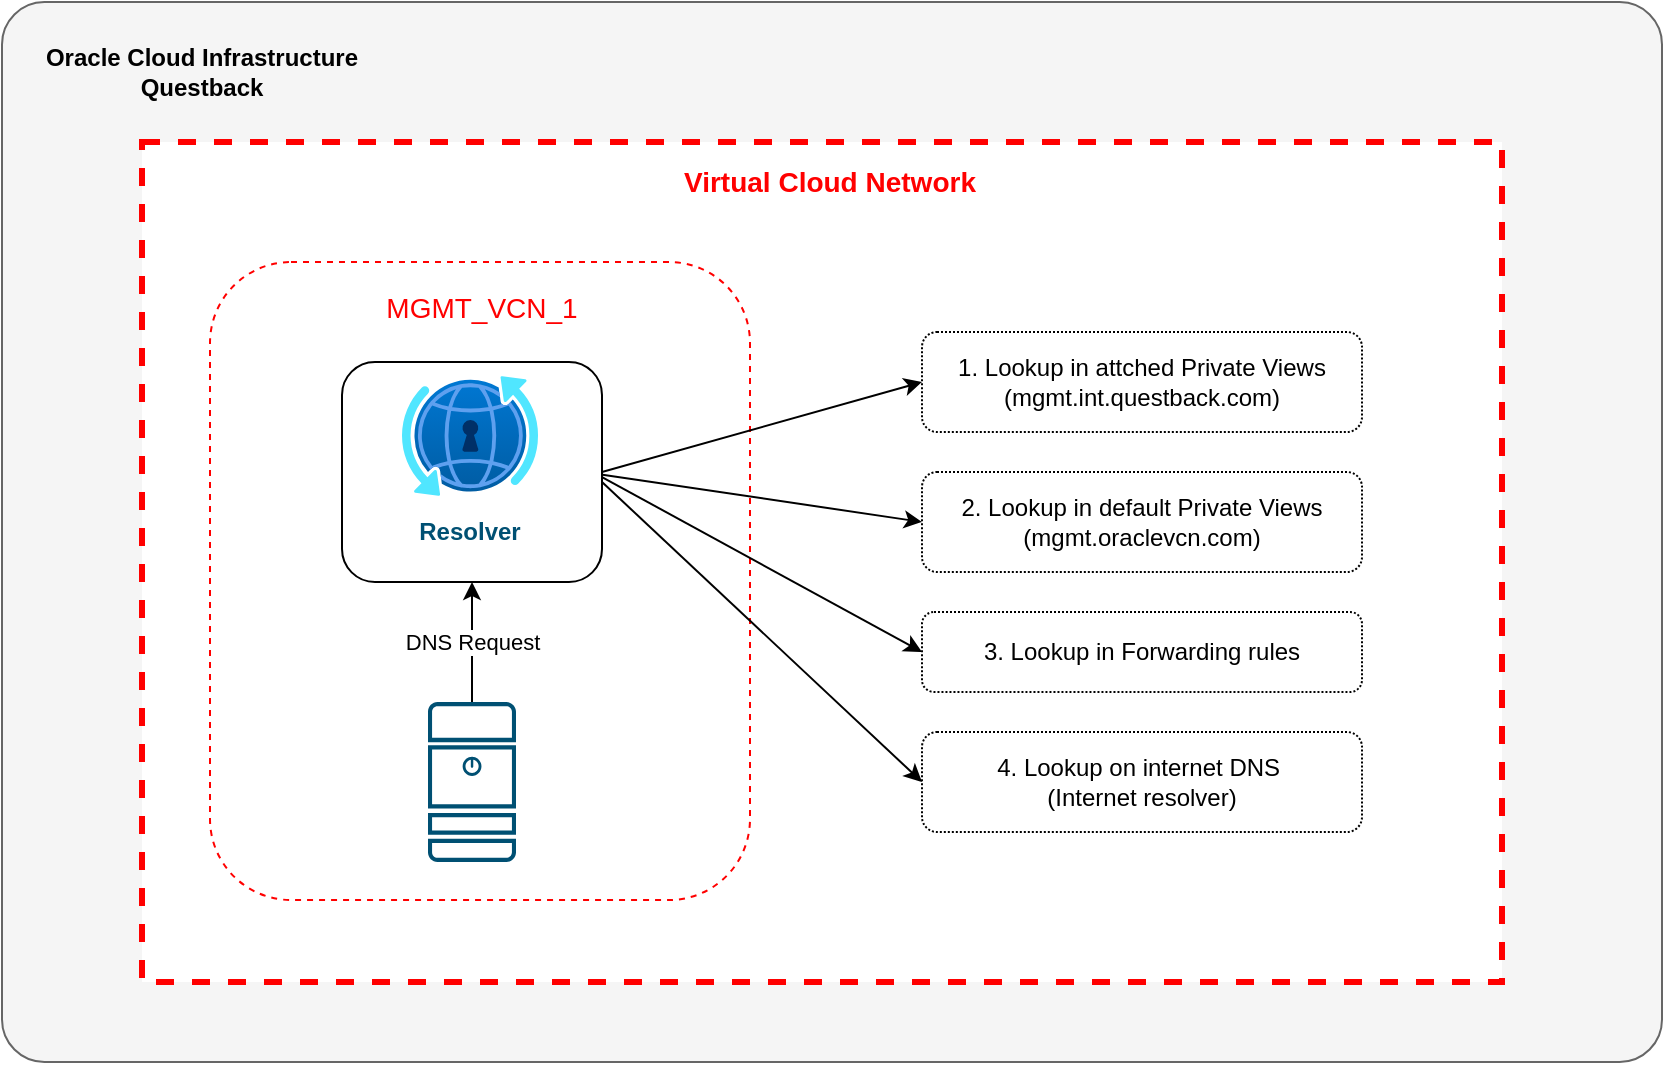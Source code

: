 <mxfile version="24.6.3" type="device">
  <diagram name="Page-1" id="nkSumR8FTilBan4ZvTwS">
    <mxGraphModel dx="1434" dy="738" grid="1" gridSize="10" guides="1" tooltips="1" connect="1" arrows="1" fold="1" page="1" pageScale="1" pageWidth="850" pageHeight="1100" math="0" shadow="0">
      <root>
        <mxCell id="0" />
        <mxCell id="1" parent="0" />
        <mxCell id="-_QbGWkIxE4l9ZyzSTJ--2" value="" style="rounded=1;whiteSpace=wrap;html=1;arcSize=4;fillColor=#f5f5f5;fontColor=#333333;strokeColor=#666666;" vertex="1" parent="1">
          <mxGeometry x="10" y="50" width="830" height="530" as="geometry" />
        </mxCell>
        <mxCell id="-_QbGWkIxE4l9ZyzSTJ--3" value="" style="rounded=0;whiteSpace=wrap;html=1;dashed=1;strokeWidth=3;strokeColor=#FF0000;fontStyle=1" vertex="1" parent="1">
          <mxGeometry x="80" y="120" width="680" height="420" as="geometry" />
        </mxCell>
        <mxCell id="-_QbGWkIxE4l9ZyzSTJ--4" value="" style="rounded=1;whiteSpace=wrap;html=1;dashed=1;strokeColor=#FF0000;fillColor=none;" vertex="1" parent="1">
          <mxGeometry x="114" y="180" width="270" height="319" as="geometry" />
        </mxCell>
        <mxCell id="-_QbGWkIxE4l9ZyzSTJ--5" value="Oracle Cloud Infrastructure Questback" style="text;html=1;align=center;verticalAlign=middle;whiteSpace=wrap;rounded=0;fontStyle=1" vertex="1" parent="1">
          <mxGeometry x="20" y="70" width="180" height="30" as="geometry" />
        </mxCell>
        <mxCell id="-_QbGWkIxE4l9ZyzSTJ--6" value="Virtual Cloud Network" style="text;html=1;align=center;verticalAlign=middle;whiteSpace=wrap;rounded=0;fontStyle=1;fontColor=#FF0000;fontSize=14;" vertex="1" parent="1">
          <mxGeometry x="349" y="125" width="150" height="30" as="geometry" />
        </mxCell>
        <mxCell id="-_QbGWkIxE4l9ZyzSTJ--7" value="" style="rounded=1;whiteSpace=wrap;html=1;" vertex="1" parent="1">
          <mxGeometry x="180" y="230" width="130" height="110" as="geometry" />
        </mxCell>
        <mxCell id="-_QbGWkIxE4l9ZyzSTJ--8" value="" style="image;aspect=fixed;html=1;points=[];align=center;fontSize=12;image=img/lib/azure2/networking/DNS_Private_Resolver.svg;" vertex="1" parent="1">
          <mxGeometry x="210" y="237" width="68" height="60" as="geometry" />
        </mxCell>
        <mxCell id="-_QbGWkIxE4l9ZyzSTJ--11" value="Resolver" style="text;html=1;align=center;verticalAlign=middle;whiteSpace=wrap;rounded=0;fontColor=#005073;fontStyle=1" vertex="1" parent="1">
          <mxGeometry x="179" y="300" width="130" height="30" as="geometry" />
        </mxCell>
        <mxCell id="-_QbGWkIxE4l9ZyzSTJ--13" value="MGMT_VCN_1&lt;div&gt;&lt;br/&gt;&lt;/div&gt;" style="text;html=1;align=center;verticalAlign=middle;whiteSpace=wrap;rounded=0;fontStyle=0;fontColor=#FF0000;fontSize=14;" vertex="1" parent="1">
          <mxGeometry x="175" y="196" width="150" height="30" as="geometry" />
        </mxCell>
        <mxCell id="-_QbGWkIxE4l9ZyzSTJ--35" value="DNS Request" style="edgeStyle=orthogonalEdgeStyle;rounded=0;orthogonalLoop=1;jettySize=auto;html=1;entryX=0.5;entryY=1;entryDx=0;entryDy=0;" edge="1" parent="1" source="-_QbGWkIxE4l9ZyzSTJ--14" target="-_QbGWkIxE4l9ZyzSTJ--7">
          <mxGeometry relative="1" as="geometry" />
        </mxCell>
        <mxCell id="-_QbGWkIxE4l9ZyzSTJ--14" value="" style="sketch=0;points=[[0.015,0.015,0],[0.985,0.015,0],[0.985,0.985,0],[0.015,0.985,0],[0.25,0,0],[0.5,0,0],[0.75,0,0],[1,0.25,0],[1,0.5,0],[1,0.75,0],[0.75,1,0],[0.5,1,0],[0.25,1,0],[0,0.75,0],[0,0.5,0],[0,0.25,0]];verticalLabelPosition=bottom;html=1;verticalAlign=top;aspect=fixed;align=center;pointerEvents=1;shape=mxgraph.cisco19.server;fillColor=#005073;strokeColor=none;" vertex="1" parent="1">
          <mxGeometry x="223" y="400" width="44" height="80" as="geometry" />
        </mxCell>
        <mxCell id="-_QbGWkIxE4l9ZyzSTJ--36" value="1. Lookup in attched Private Views&lt;br&gt;(mgmt.int.questback.com)" style="rounded=1;whiteSpace=wrap;html=1;dashed=1;dashPattern=1 1;" vertex="1" parent="1">
          <mxGeometry x="470" y="215" width="220" height="50" as="geometry" />
        </mxCell>
        <mxCell id="-_QbGWkIxE4l9ZyzSTJ--38" value="2. Lookup in default Private Views&lt;br&gt;(mgmt.oraclevcn.com)" style="rounded=1;whiteSpace=wrap;html=1;dashed=1;dashPattern=1 1;" vertex="1" parent="1">
          <mxGeometry x="470" y="285" width="220" height="50" as="geometry" />
        </mxCell>
        <mxCell id="-_QbGWkIxE4l9ZyzSTJ--39" value="3. Lookup in Forwarding rules" style="rounded=1;whiteSpace=wrap;html=1;dashed=1;dashPattern=1 1;" vertex="1" parent="1">
          <mxGeometry x="470" y="355" width="220" height="40" as="geometry" />
        </mxCell>
        <mxCell id="-_QbGWkIxE4l9ZyzSTJ--40" value="4. Lookup on internet DNS&amp;nbsp;&lt;br&gt;(Internet resolver)" style="rounded=1;whiteSpace=wrap;html=1;dashed=1;dashPattern=1 1;" vertex="1" parent="1">
          <mxGeometry x="470" y="415" width="220" height="50" as="geometry" />
        </mxCell>
        <mxCell id="-_QbGWkIxE4l9ZyzSTJ--42" value="" style="endArrow=classic;html=1;rounded=0;entryX=0;entryY=0.5;entryDx=0;entryDy=0;exitX=1;exitY=0.5;exitDx=0;exitDy=0;" edge="1" parent="1" source="-_QbGWkIxE4l9ZyzSTJ--7" target="-_QbGWkIxE4l9ZyzSTJ--36">
          <mxGeometry width="50" height="50" relative="1" as="geometry">
            <mxPoint x="309" y="287" as="sourcePoint" />
            <mxPoint x="359" y="237" as="targetPoint" />
          </mxGeometry>
        </mxCell>
        <mxCell id="-_QbGWkIxE4l9ZyzSTJ--43" value="" style="endArrow=classic;html=1;rounded=0;entryX=0;entryY=0.5;entryDx=0;entryDy=0;exitX=1.002;exitY=0.512;exitDx=0;exitDy=0;exitPerimeter=0;" edge="1" parent="1" source="-_QbGWkIxE4l9ZyzSTJ--7" target="-_QbGWkIxE4l9ZyzSTJ--38">
          <mxGeometry width="50" height="50" relative="1" as="geometry">
            <mxPoint x="310" y="285" as="sourcePoint" />
            <mxPoint x="480" y="215" as="targetPoint" />
          </mxGeometry>
        </mxCell>
        <mxCell id="-_QbGWkIxE4l9ZyzSTJ--44" value="" style="endArrow=classic;html=1;rounded=0;entryX=0;entryY=0.5;entryDx=0;entryDy=0;exitX=1;exitY=0.523;exitDx=0;exitDy=0;exitPerimeter=0;" edge="1" parent="1" source="-_QbGWkIxE4l9ZyzSTJ--7" target="-_QbGWkIxE4l9ZyzSTJ--39">
          <mxGeometry width="50" height="50" relative="1" as="geometry">
            <mxPoint x="320" y="295" as="sourcePoint" />
            <mxPoint x="480" y="285" as="targetPoint" />
          </mxGeometry>
        </mxCell>
        <mxCell id="-_QbGWkIxE4l9ZyzSTJ--46" value="" style="endArrow=classic;html=1;rounded=0;entryX=0;entryY=0.5;entryDx=0;entryDy=0;" edge="1" parent="1" target="-_QbGWkIxE4l9ZyzSTJ--40">
          <mxGeometry width="50" height="50" relative="1" as="geometry">
            <mxPoint x="310" y="290" as="sourcePoint" />
            <mxPoint x="470" y="372.5" as="targetPoint" />
          </mxGeometry>
        </mxCell>
      </root>
    </mxGraphModel>
  </diagram>
</mxfile>
